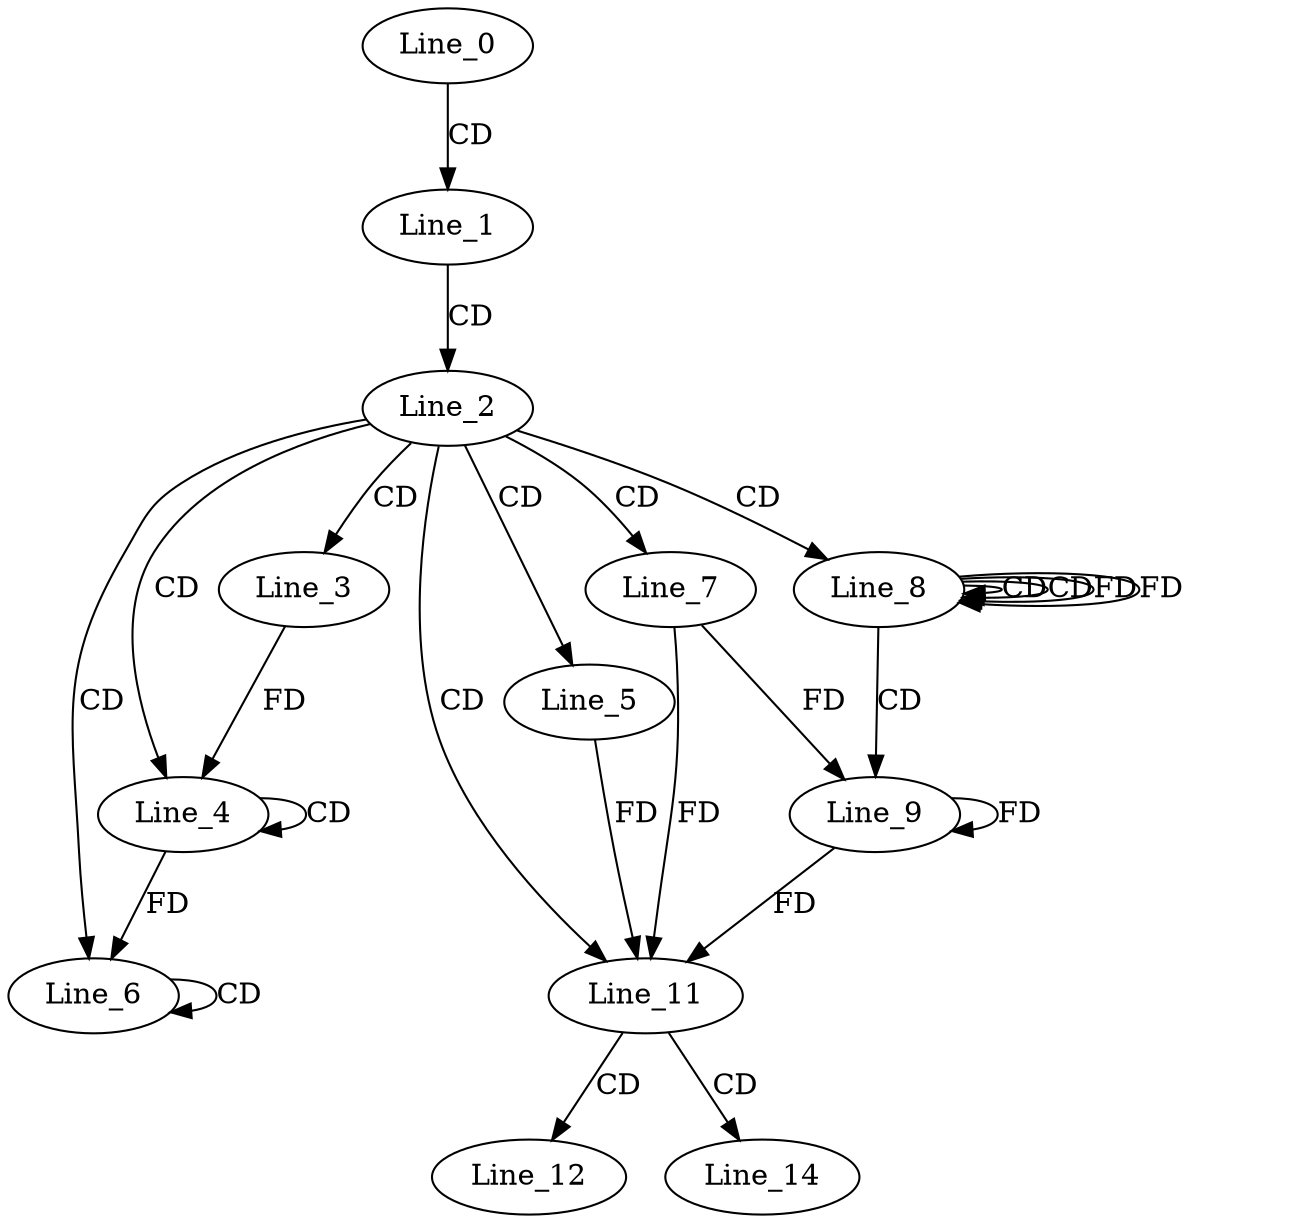 digraph G {
  Line_0;
  Line_1;
  Line_2;
  Line_3;
  Line_4;
  Line_4;
  Line_5;
  Line_6;
  Line_6;
  Line_7;
  Line_8;
  Line_8;
  Line_8;
  Line_9;
  Line_11;
  Line_11;
  Line_12;
  Line_14;
  Line_0 -> Line_1 [ label="CD" ];
  Line_1 -> Line_2 [ label="CD" ];
  Line_2 -> Line_3 [ label="CD" ];
  Line_2 -> Line_4 [ label="CD" ];
  Line_4 -> Line_4 [ label="CD" ];
  Line_3 -> Line_4 [ label="FD" ];
  Line_2 -> Line_5 [ label="CD" ];
  Line_2 -> Line_6 [ label="CD" ];
  Line_6 -> Line_6 [ label="CD" ];
  Line_4 -> Line_6 [ label="FD" ];
  Line_2 -> Line_7 [ label="CD" ];
  Line_2 -> Line_8 [ label="CD" ];
  Line_8 -> Line_8 [ label="CD" ];
  Line_8 -> Line_8 [ label="CD" ];
  Line_8 -> Line_8 [ label="FD" ];
  Line_8 -> Line_9 [ label="CD" ];
  Line_9 -> Line_9 [ label="FD" ];
  Line_7 -> Line_9 [ label="FD" ];
  Line_2 -> Line_11 [ label="CD" ];
  Line_5 -> Line_11 [ label="FD" ];
  Line_9 -> Line_11 [ label="FD" ];
  Line_7 -> Line_11 [ label="FD" ];
  Line_11 -> Line_12 [ label="CD" ];
  Line_11 -> Line_14 [ label="CD" ];
  Line_8 -> Line_8 [ label="FD" ];
}
